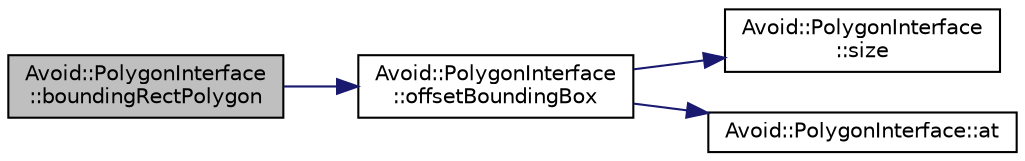digraph "Avoid::PolygonInterface::boundingRectPolygon"
{
  edge [fontname="Helvetica",fontsize="10",labelfontname="Helvetica",labelfontsize="10"];
  node [fontname="Helvetica",fontsize="10",shape=record];
  rankdir="LR";
  Node1 [label="Avoid::PolygonInterface\l::boundingRectPolygon",height=0.2,width=0.4,color="black", fillcolor="grey75", style="filled" fontcolor="black"];
  Node1 -> Node2 [color="midnightblue",fontsize="10",style="solid",fontname="Helvetica"];
  Node2 [label="Avoid::PolygonInterface\l::offsetBoundingBox",height=0.2,width=0.4,color="black", fillcolor="white", style="filled",URL="$classAvoid_1_1PolygonInterface.html#af92b37a9eddfc22618faf49f74aa0df7",tooltip="Returns the bounding rectangle that contains this polygon wtih optionally some buffer space around it..."];
  Node2 -> Node3 [color="midnightblue",fontsize="10",style="solid",fontname="Helvetica"];
  Node3 [label="Avoid::PolygonInterface\l::size",height=0.2,width=0.4,color="black", fillcolor="white", style="filled",URL="$classAvoid_1_1PolygonInterface.html#ac9ce0706613e5870e5e7136d147673f6",tooltip="Returns the number of points in this polygon."];
  Node2 -> Node4 [color="midnightblue",fontsize="10",style="solid",fontname="Helvetica"];
  Node4 [label="Avoid::PolygonInterface::at",height=0.2,width=0.4,color="black", fillcolor="white", style="filled",URL="$classAvoid_1_1PolygonInterface.html#ad85cc8c5e376b8b01ca37e9684b4de71",tooltip="Returns a specific point in the polygon."];
}

